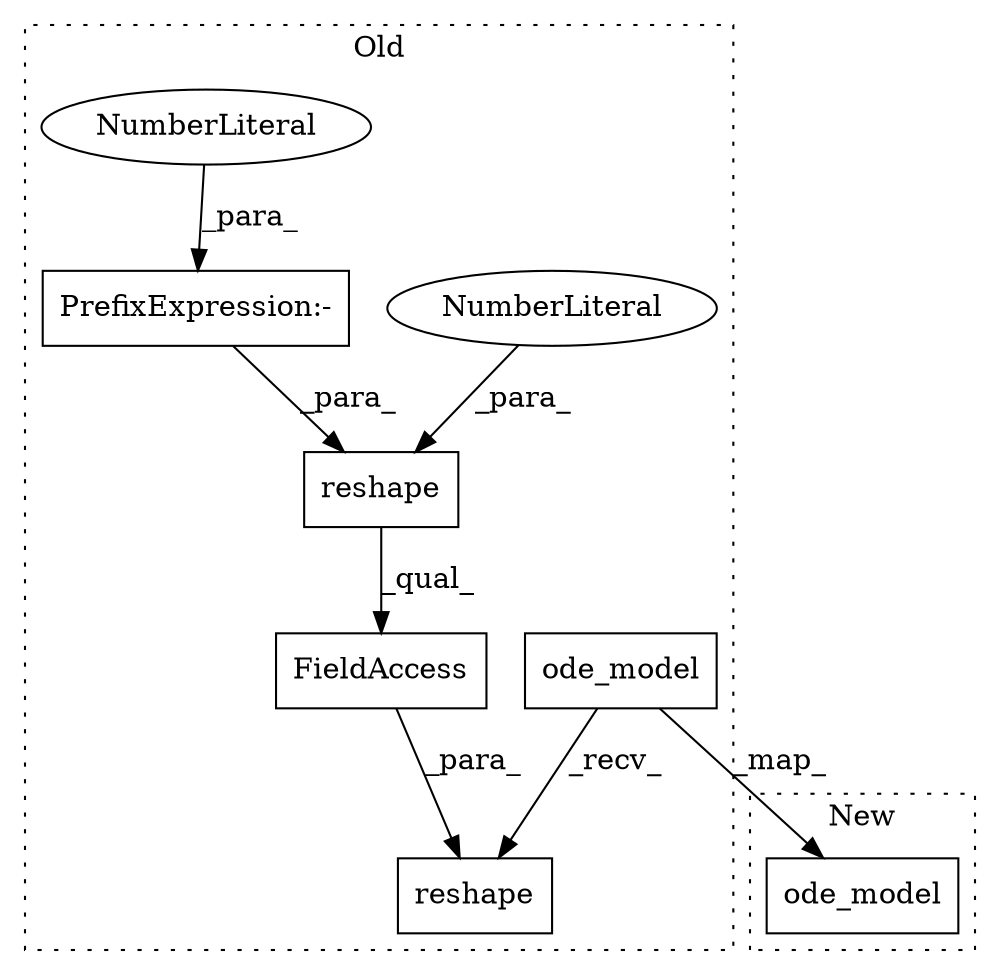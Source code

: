 digraph G {
subgraph cluster0 {
1 [label="ode_model" a="32" s="6292,6332" l="10,1" shape="box"];
3 [label="reshape" a="32" s="6334,6352" l="8,1" shape="box"];
4 [label="FieldAccess" a="22" s="6342" l="10" shape="box"];
5 [label="reshape" a="32" s="5980,5992" l="8,1" shape="box"];
6 [label="NumberLiteral" a="34" s="5991" l="1" shape="ellipse"];
7 [label="PrefixExpression:-" a="38" s="5988" l="1" shape="box"];
8 [label="NumberLiteral" a="34" s="5989" l="1" shape="ellipse"];
label = "Old";
style="dotted";
}
subgraph cluster1 {
2 [label="ode_model" a="32" s="6558,6598" l="10,1" shape="box"];
label = "New";
style="dotted";
}
1 -> 3 [label="_recv_"];
1 -> 2 [label="_map_"];
4 -> 3 [label="_para_"];
5 -> 4 [label="_qual_"];
6 -> 5 [label="_para_"];
7 -> 5 [label="_para_"];
8 -> 7 [label="_para_"];
}